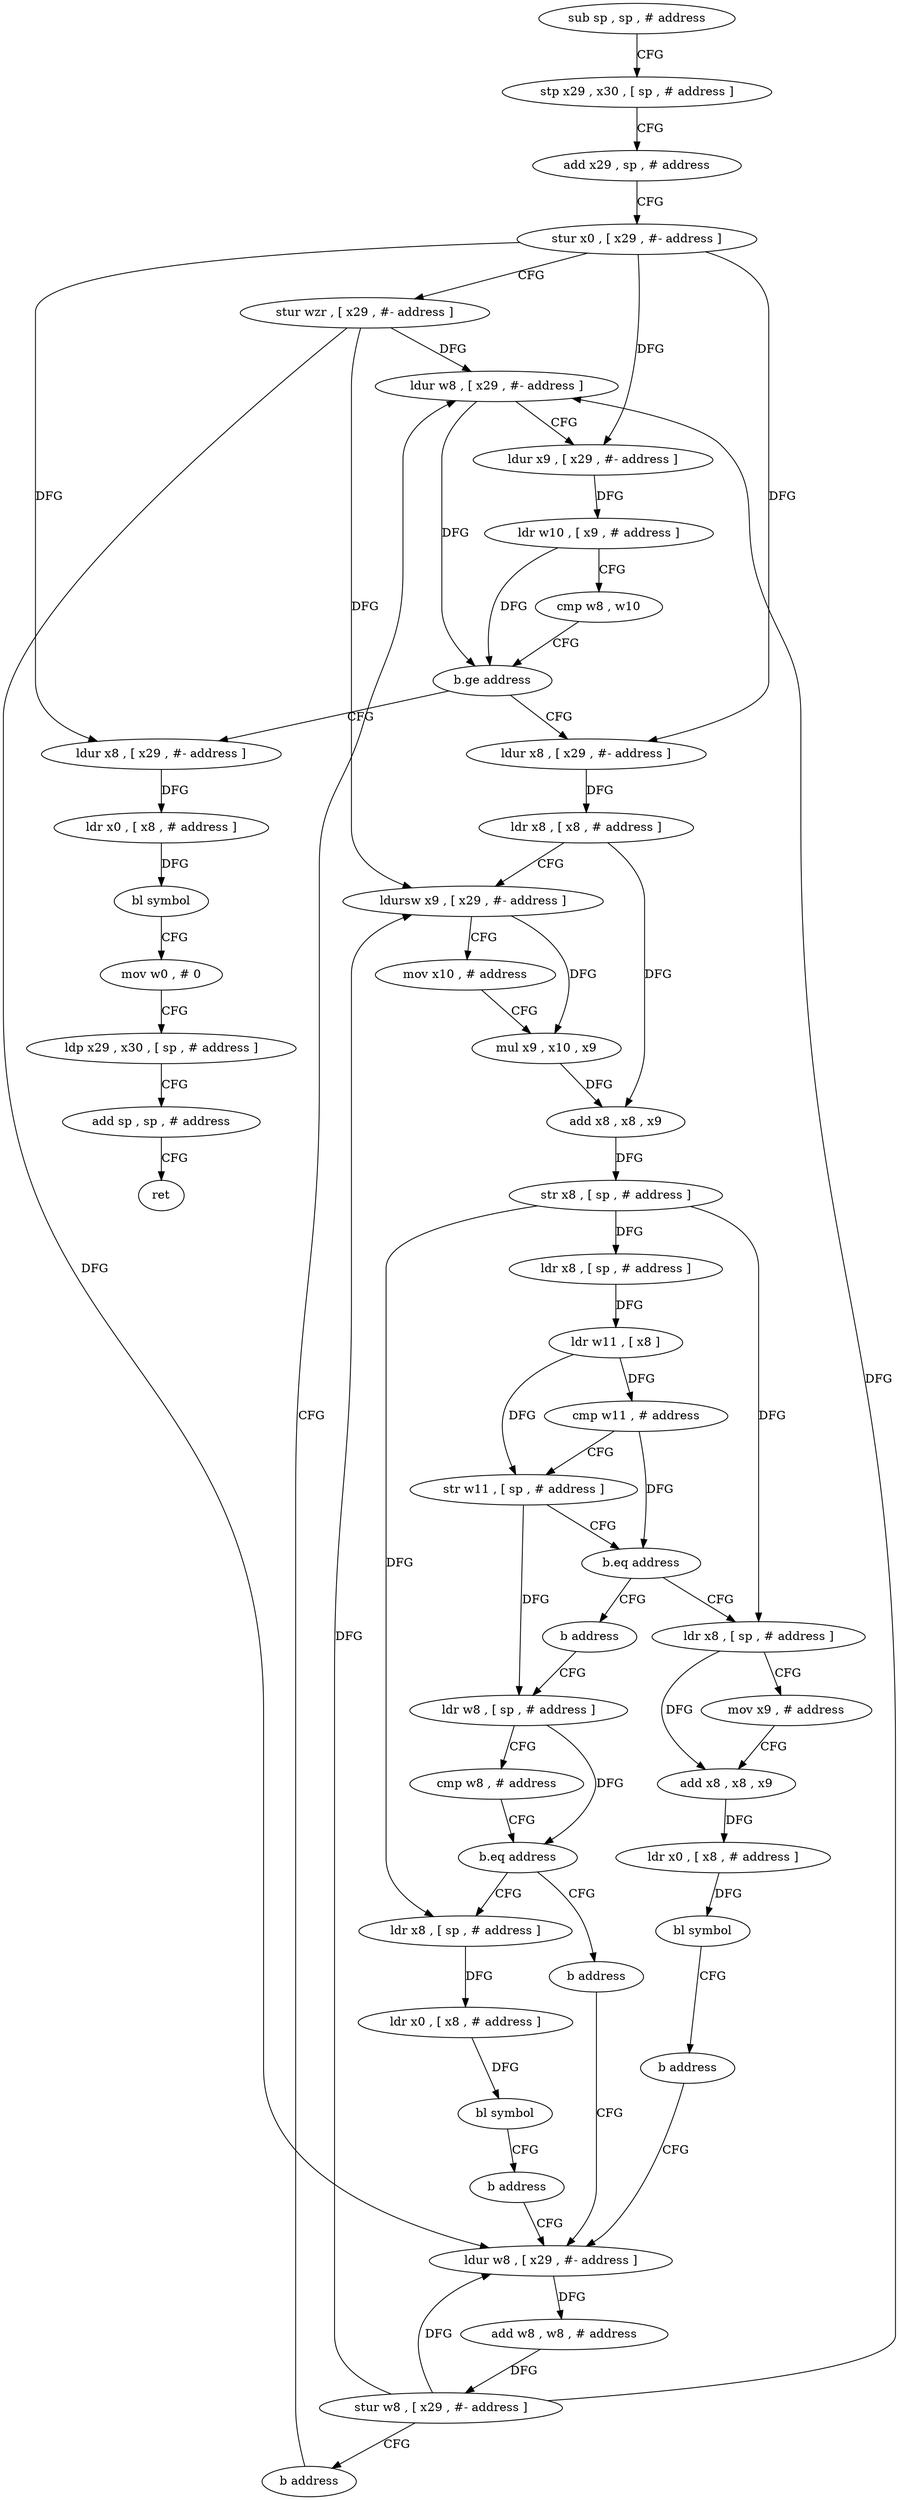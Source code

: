 digraph "func" {
"345844" [label = "sub sp , sp , # address" ]
"345848" [label = "stp x29 , x30 , [ sp , # address ]" ]
"345852" [label = "add x29 , sp , # address" ]
"345856" [label = "stur x0 , [ x29 , #- address ]" ]
"345860" [label = "stur wzr , [ x29 , #- address ]" ]
"345864" [label = "ldur w8 , [ x29 , #- address ]" ]
"346008" [label = "ldur x8 , [ x29 , #- address ]" ]
"346012" [label = "ldr x0 , [ x8 , # address ]" ]
"346016" [label = "bl symbol" ]
"346020" [label = "mov w0 , # 0" ]
"346024" [label = "ldp x29 , x30 , [ sp , # address ]" ]
"346028" [label = "add sp , sp , # address" ]
"346032" [label = "ret" ]
"345884" [label = "ldur x8 , [ x29 , #- address ]" ]
"345888" [label = "ldr x8 , [ x8 , # address ]" ]
"345892" [label = "ldursw x9 , [ x29 , #- address ]" ]
"345896" [label = "mov x10 , # address" ]
"345900" [label = "mul x9 , x10 , x9" ]
"345904" [label = "add x8 , x8 , x9" ]
"345908" [label = "str x8 , [ sp , # address ]" ]
"345912" [label = "ldr x8 , [ sp , # address ]" ]
"345916" [label = "ldr w11 , [ x8 ]" ]
"345920" [label = "cmp w11 , # address" ]
"345924" [label = "str w11 , [ sp , # address ]" ]
"345928" [label = "b.eq address" ]
"345952" [label = "ldr x8 , [ sp , # address ]" ]
"345932" [label = "b address" ]
"345956" [label = "mov x9 , # address" ]
"345960" [label = "add x8 , x8 , x9" ]
"345964" [label = "ldr x0 , [ x8 , # address ]" ]
"345968" [label = "bl symbol" ]
"345972" [label = "b address" ]
"345992" [label = "ldur w8 , [ x29 , #- address ]" ]
"345936" [label = "ldr w8 , [ sp , # address ]" ]
"345996" [label = "add w8 , w8 , # address" ]
"346000" [label = "stur w8 , [ x29 , #- address ]" ]
"346004" [label = "b address" ]
"345940" [label = "cmp w8 , # address" ]
"345944" [label = "b.eq address" ]
"345976" [label = "ldr x8 , [ sp , # address ]" ]
"345948" [label = "b address" ]
"345868" [label = "ldur x9 , [ x29 , #- address ]" ]
"345872" [label = "ldr w10 , [ x9 , # address ]" ]
"345876" [label = "cmp w8 , w10" ]
"345880" [label = "b.ge address" ]
"345980" [label = "ldr x0 , [ x8 , # address ]" ]
"345984" [label = "bl symbol" ]
"345988" [label = "b address" ]
"345844" -> "345848" [ label = "CFG" ]
"345848" -> "345852" [ label = "CFG" ]
"345852" -> "345856" [ label = "CFG" ]
"345856" -> "345860" [ label = "CFG" ]
"345856" -> "345868" [ label = "DFG" ]
"345856" -> "346008" [ label = "DFG" ]
"345856" -> "345884" [ label = "DFG" ]
"345860" -> "345864" [ label = "DFG" ]
"345860" -> "345892" [ label = "DFG" ]
"345860" -> "345992" [ label = "DFG" ]
"345864" -> "345868" [ label = "CFG" ]
"345864" -> "345880" [ label = "DFG" ]
"346008" -> "346012" [ label = "DFG" ]
"346012" -> "346016" [ label = "DFG" ]
"346016" -> "346020" [ label = "CFG" ]
"346020" -> "346024" [ label = "CFG" ]
"346024" -> "346028" [ label = "CFG" ]
"346028" -> "346032" [ label = "CFG" ]
"345884" -> "345888" [ label = "DFG" ]
"345888" -> "345892" [ label = "CFG" ]
"345888" -> "345904" [ label = "DFG" ]
"345892" -> "345896" [ label = "CFG" ]
"345892" -> "345900" [ label = "DFG" ]
"345896" -> "345900" [ label = "CFG" ]
"345900" -> "345904" [ label = "DFG" ]
"345904" -> "345908" [ label = "DFG" ]
"345908" -> "345912" [ label = "DFG" ]
"345908" -> "345952" [ label = "DFG" ]
"345908" -> "345976" [ label = "DFG" ]
"345912" -> "345916" [ label = "DFG" ]
"345916" -> "345920" [ label = "DFG" ]
"345916" -> "345924" [ label = "DFG" ]
"345920" -> "345924" [ label = "CFG" ]
"345920" -> "345928" [ label = "DFG" ]
"345924" -> "345928" [ label = "CFG" ]
"345924" -> "345936" [ label = "DFG" ]
"345928" -> "345952" [ label = "CFG" ]
"345928" -> "345932" [ label = "CFG" ]
"345952" -> "345956" [ label = "CFG" ]
"345952" -> "345960" [ label = "DFG" ]
"345932" -> "345936" [ label = "CFG" ]
"345956" -> "345960" [ label = "CFG" ]
"345960" -> "345964" [ label = "DFG" ]
"345964" -> "345968" [ label = "DFG" ]
"345968" -> "345972" [ label = "CFG" ]
"345972" -> "345992" [ label = "CFG" ]
"345992" -> "345996" [ label = "DFG" ]
"345936" -> "345940" [ label = "CFG" ]
"345936" -> "345944" [ label = "DFG" ]
"345996" -> "346000" [ label = "DFG" ]
"346000" -> "346004" [ label = "CFG" ]
"346000" -> "345864" [ label = "DFG" ]
"346000" -> "345892" [ label = "DFG" ]
"346000" -> "345992" [ label = "DFG" ]
"346004" -> "345864" [ label = "CFG" ]
"345940" -> "345944" [ label = "CFG" ]
"345944" -> "345976" [ label = "CFG" ]
"345944" -> "345948" [ label = "CFG" ]
"345976" -> "345980" [ label = "DFG" ]
"345948" -> "345992" [ label = "CFG" ]
"345868" -> "345872" [ label = "DFG" ]
"345872" -> "345876" [ label = "CFG" ]
"345872" -> "345880" [ label = "DFG" ]
"345876" -> "345880" [ label = "CFG" ]
"345880" -> "346008" [ label = "CFG" ]
"345880" -> "345884" [ label = "CFG" ]
"345980" -> "345984" [ label = "DFG" ]
"345984" -> "345988" [ label = "CFG" ]
"345988" -> "345992" [ label = "CFG" ]
}
